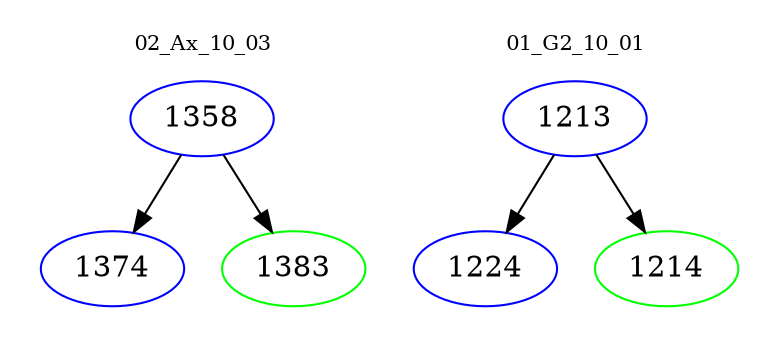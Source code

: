 digraph{
subgraph cluster_0 {
color = white
label = "02_Ax_10_03";
fontsize=10;
T0_1358 [label="1358", color="blue"]
T0_1358 -> T0_1374 [color="black"]
T0_1374 [label="1374", color="blue"]
T0_1358 -> T0_1383 [color="black"]
T0_1383 [label="1383", color="green"]
}
subgraph cluster_1 {
color = white
label = "01_G2_10_01";
fontsize=10;
T1_1213 [label="1213", color="blue"]
T1_1213 -> T1_1224 [color="black"]
T1_1224 [label="1224", color="blue"]
T1_1213 -> T1_1214 [color="black"]
T1_1214 [label="1214", color="green"]
}
}
